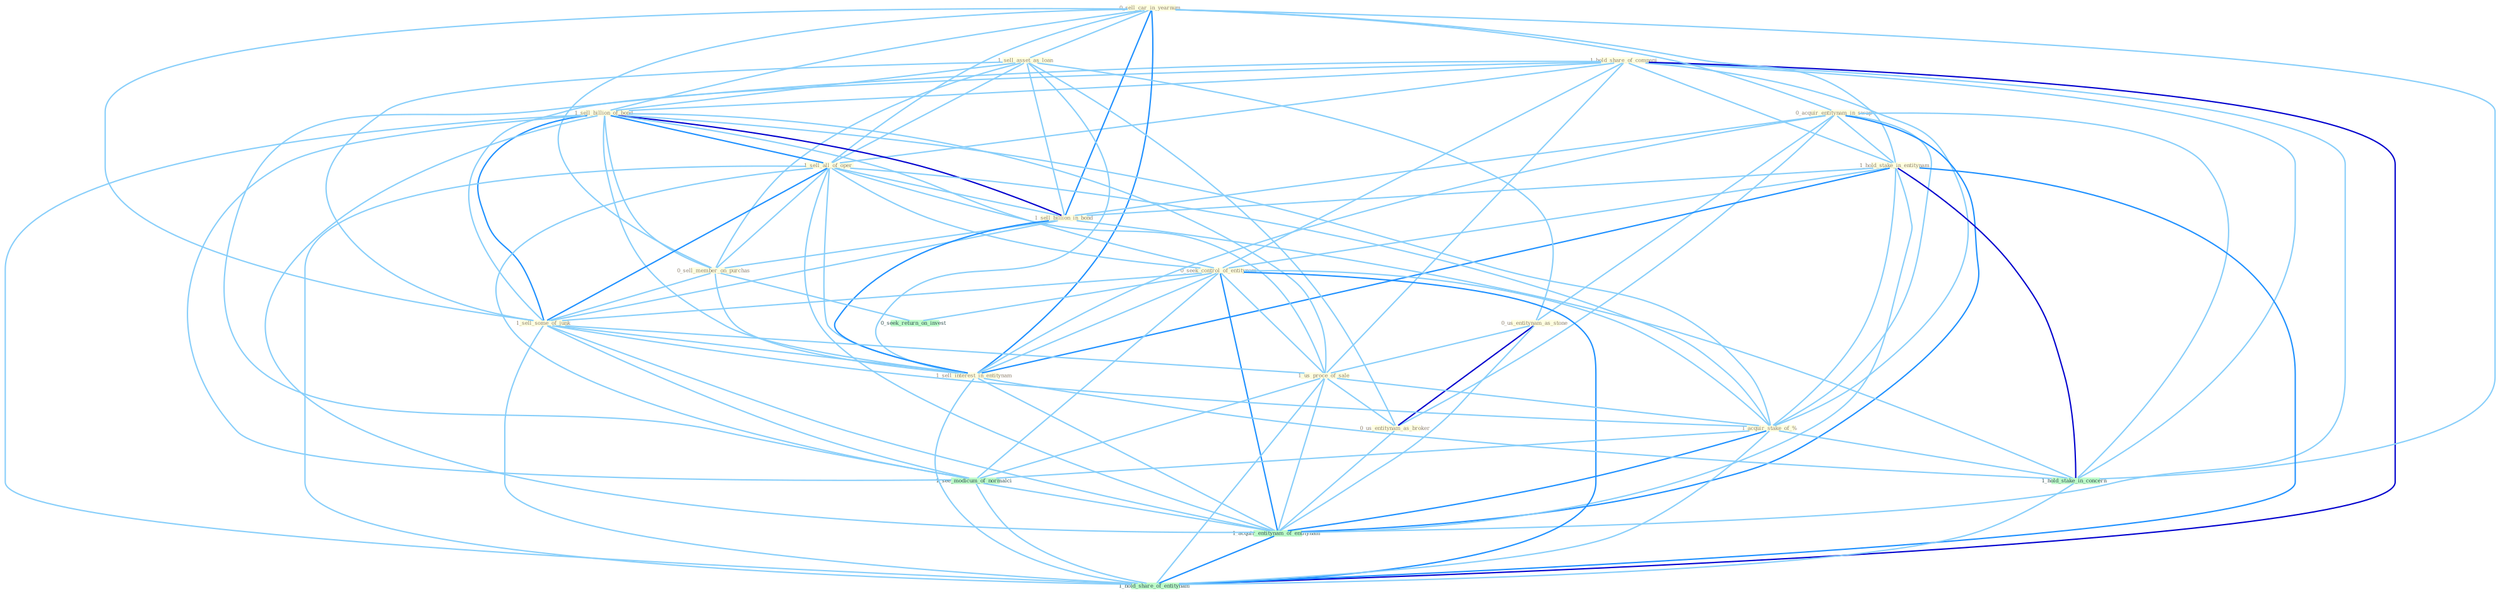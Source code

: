 Graph G{ 
    node
    [shape=polygon,style=filled,width=.5,height=.06,color="#BDFCC9",fixedsize=true,fontsize=4,
    fontcolor="#2f4f4f"];
    {node
    [color="#ffffe0", fontcolor="#8b7d6b"] "1_hold_share_of_compani " "0_sell_car_in_yearnum " "0_acquir_entitynam_in_swap " "1_hold_stake_in_entitynam " "1_sell_asset_as_loan " "1_sell_billion_of_bond " "1_sell_all_of_oper " "0_us_entitynam_as_stone " "1_sell_billion_in_bond " "0_sell_member_on_purchas " "0_seek_control_of_entitynam " "1_sell_some_of_junk " "1_us_proce_of_sale " "0_us_entitynam_as_broker " "1_acquir_stake_of_% " "1_sell_interest_in_entitynam "}
{node [color="#fff0f5", fontcolor="#b22222"]}
edge [color="#B0E2FF"];

	"1_hold_share_of_compani " -- "1_hold_stake_in_entitynam " [w="1", color="#87cefa" ];
	"1_hold_share_of_compani " -- "1_sell_billion_of_bond " [w="1", color="#87cefa" ];
	"1_hold_share_of_compani " -- "1_sell_all_of_oper " [w="1", color="#87cefa" ];
	"1_hold_share_of_compani " -- "0_seek_control_of_entitynam " [w="1", color="#87cefa" ];
	"1_hold_share_of_compani " -- "1_sell_some_of_junk " [w="1", color="#87cefa" ];
	"1_hold_share_of_compani " -- "1_us_proce_of_sale " [w="1", color="#87cefa" ];
	"1_hold_share_of_compani " -- "1_acquir_stake_of_% " [w="1", color="#87cefa" ];
	"1_hold_share_of_compani " -- "1_hold_stake_in_concern " [w="1", color="#87cefa" ];
	"1_hold_share_of_compani " -- "1_see_modicum_of_normalci " [w="1", color="#87cefa" ];
	"1_hold_share_of_compani " -- "1_acquir_entitynam_of_entitynam " [w="1", color="#87cefa" ];
	"1_hold_share_of_compani " -- "1_hold_share_of_entitynam " [w="3", color="#0000cd" , len=0.6];
	"0_sell_car_in_yearnum " -- "0_acquir_entitynam_in_swap " [w="1", color="#87cefa" ];
	"0_sell_car_in_yearnum " -- "1_hold_stake_in_entitynam " [w="1", color="#87cefa" ];
	"0_sell_car_in_yearnum " -- "1_sell_asset_as_loan " [w="1", color="#87cefa" ];
	"0_sell_car_in_yearnum " -- "1_sell_billion_of_bond " [w="1", color="#87cefa" ];
	"0_sell_car_in_yearnum " -- "1_sell_all_of_oper " [w="1", color="#87cefa" ];
	"0_sell_car_in_yearnum " -- "1_sell_billion_in_bond " [w="2", color="#1e90ff" , len=0.8];
	"0_sell_car_in_yearnum " -- "0_sell_member_on_purchas " [w="1", color="#87cefa" ];
	"0_sell_car_in_yearnum " -- "1_sell_some_of_junk " [w="1", color="#87cefa" ];
	"0_sell_car_in_yearnum " -- "1_sell_interest_in_entitynam " [w="2", color="#1e90ff" , len=0.8];
	"0_sell_car_in_yearnum " -- "1_hold_stake_in_concern " [w="1", color="#87cefa" ];
	"0_acquir_entitynam_in_swap " -- "1_hold_stake_in_entitynam " [w="1", color="#87cefa" ];
	"0_acquir_entitynam_in_swap " -- "0_us_entitynam_as_stone " [w="1", color="#87cefa" ];
	"0_acquir_entitynam_in_swap " -- "1_sell_billion_in_bond " [w="1", color="#87cefa" ];
	"0_acquir_entitynam_in_swap " -- "0_us_entitynam_as_broker " [w="1", color="#87cefa" ];
	"0_acquir_entitynam_in_swap " -- "1_acquir_stake_of_% " [w="1", color="#87cefa" ];
	"0_acquir_entitynam_in_swap " -- "1_sell_interest_in_entitynam " [w="1", color="#87cefa" ];
	"0_acquir_entitynam_in_swap " -- "1_hold_stake_in_concern " [w="1", color="#87cefa" ];
	"0_acquir_entitynam_in_swap " -- "1_acquir_entitynam_of_entitynam " [w="2", color="#1e90ff" , len=0.8];
	"1_hold_stake_in_entitynam " -- "1_sell_billion_in_bond " [w="1", color="#87cefa" ];
	"1_hold_stake_in_entitynam " -- "0_seek_control_of_entitynam " [w="1", color="#87cefa" ];
	"1_hold_stake_in_entitynam " -- "1_acquir_stake_of_% " [w="1", color="#87cefa" ];
	"1_hold_stake_in_entitynam " -- "1_sell_interest_in_entitynam " [w="2", color="#1e90ff" , len=0.8];
	"1_hold_stake_in_entitynam " -- "1_hold_stake_in_concern " [w="3", color="#0000cd" , len=0.6];
	"1_hold_stake_in_entitynam " -- "1_acquir_entitynam_of_entitynam " [w="1", color="#87cefa" ];
	"1_hold_stake_in_entitynam " -- "1_hold_share_of_entitynam " [w="2", color="#1e90ff" , len=0.8];
	"1_sell_asset_as_loan " -- "1_sell_billion_of_bond " [w="1", color="#87cefa" ];
	"1_sell_asset_as_loan " -- "1_sell_all_of_oper " [w="1", color="#87cefa" ];
	"1_sell_asset_as_loan " -- "0_us_entitynam_as_stone " [w="1", color="#87cefa" ];
	"1_sell_asset_as_loan " -- "1_sell_billion_in_bond " [w="1", color="#87cefa" ];
	"1_sell_asset_as_loan " -- "0_sell_member_on_purchas " [w="1", color="#87cefa" ];
	"1_sell_asset_as_loan " -- "1_sell_some_of_junk " [w="1", color="#87cefa" ];
	"1_sell_asset_as_loan " -- "0_us_entitynam_as_broker " [w="1", color="#87cefa" ];
	"1_sell_asset_as_loan " -- "1_sell_interest_in_entitynam " [w="1", color="#87cefa" ];
	"1_sell_billion_of_bond " -- "1_sell_all_of_oper " [w="2", color="#1e90ff" , len=0.8];
	"1_sell_billion_of_bond " -- "1_sell_billion_in_bond " [w="3", color="#0000cd" , len=0.6];
	"1_sell_billion_of_bond " -- "0_sell_member_on_purchas " [w="1", color="#87cefa" ];
	"1_sell_billion_of_bond " -- "0_seek_control_of_entitynam " [w="1", color="#87cefa" ];
	"1_sell_billion_of_bond " -- "1_sell_some_of_junk " [w="2", color="#1e90ff" , len=0.8];
	"1_sell_billion_of_bond " -- "1_us_proce_of_sale " [w="1", color="#87cefa" ];
	"1_sell_billion_of_bond " -- "1_acquir_stake_of_% " [w="1", color="#87cefa" ];
	"1_sell_billion_of_bond " -- "1_sell_interest_in_entitynam " [w="1", color="#87cefa" ];
	"1_sell_billion_of_bond " -- "1_see_modicum_of_normalci " [w="1", color="#87cefa" ];
	"1_sell_billion_of_bond " -- "1_acquir_entitynam_of_entitynam " [w="1", color="#87cefa" ];
	"1_sell_billion_of_bond " -- "1_hold_share_of_entitynam " [w="1", color="#87cefa" ];
	"1_sell_all_of_oper " -- "1_sell_billion_in_bond " [w="1", color="#87cefa" ];
	"1_sell_all_of_oper " -- "0_sell_member_on_purchas " [w="1", color="#87cefa" ];
	"1_sell_all_of_oper " -- "0_seek_control_of_entitynam " [w="1", color="#87cefa" ];
	"1_sell_all_of_oper " -- "1_sell_some_of_junk " [w="2", color="#1e90ff" , len=0.8];
	"1_sell_all_of_oper " -- "1_us_proce_of_sale " [w="1", color="#87cefa" ];
	"1_sell_all_of_oper " -- "1_acquir_stake_of_% " [w="1", color="#87cefa" ];
	"1_sell_all_of_oper " -- "1_sell_interest_in_entitynam " [w="1", color="#87cefa" ];
	"1_sell_all_of_oper " -- "1_see_modicum_of_normalci " [w="1", color="#87cefa" ];
	"1_sell_all_of_oper " -- "1_acquir_entitynam_of_entitynam " [w="1", color="#87cefa" ];
	"1_sell_all_of_oper " -- "1_hold_share_of_entitynam " [w="1", color="#87cefa" ];
	"0_us_entitynam_as_stone " -- "1_us_proce_of_sale " [w="1", color="#87cefa" ];
	"0_us_entitynam_as_stone " -- "0_us_entitynam_as_broker " [w="3", color="#0000cd" , len=0.6];
	"0_us_entitynam_as_stone " -- "1_acquir_entitynam_of_entitynam " [w="1", color="#87cefa" ];
	"1_sell_billion_in_bond " -- "0_sell_member_on_purchas " [w="1", color="#87cefa" ];
	"1_sell_billion_in_bond " -- "1_sell_some_of_junk " [w="1", color="#87cefa" ];
	"1_sell_billion_in_bond " -- "1_sell_interest_in_entitynam " [w="2", color="#1e90ff" , len=0.8];
	"1_sell_billion_in_bond " -- "1_hold_stake_in_concern " [w="1", color="#87cefa" ];
	"0_sell_member_on_purchas " -- "1_sell_some_of_junk " [w="1", color="#87cefa" ];
	"0_sell_member_on_purchas " -- "1_sell_interest_in_entitynam " [w="1", color="#87cefa" ];
	"0_sell_member_on_purchas " -- "0_seek_return_on_invest " [w="1", color="#87cefa" ];
	"0_seek_control_of_entitynam " -- "1_sell_some_of_junk " [w="1", color="#87cefa" ];
	"0_seek_control_of_entitynam " -- "1_us_proce_of_sale " [w="1", color="#87cefa" ];
	"0_seek_control_of_entitynam " -- "1_acquir_stake_of_% " [w="1", color="#87cefa" ];
	"0_seek_control_of_entitynam " -- "1_sell_interest_in_entitynam " [w="1", color="#87cefa" ];
	"0_seek_control_of_entitynam " -- "0_seek_return_on_invest " [w="1", color="#87cefa" ];
	"0_seek_control_of_entitynam " -- "1_see_modicum_of_normalci " [w="1", color="#87cefa" ];
	"0_seek_control_of_entitynam " -- "1_acquir_entitynam_of_entitynam " [w="2", color="#1e90ff" , len=0.8];
	"0_seek_control_of_entitynam " -- "1_hold_share_of_entitynam " [w="2", color="#1e90ff" , len=0.8];
	"1_sell_some_of_junk " -- "1_us_proce_of_sale " [w="1", color="#87cefa" ];
	"1_sell_some_of_junk " -- "1_acquir_stake_of_% " [w="1", color="#87cefa" ];
	"1_sell_some_of_junk " -- "1_sell_interest_in_entitynam " [w="1", color="#87cefa" ];
	"1_sell_some_of_junk " -- "1_see_modicum_of_normalci " [w="1", color="#87cefa" ];
	"1_sell_some_of_junk " -- "1_acquir_entitynam_of_entitynam " [w="1", color="#87cefa" ];
	"1_sell_some_of_junk " -- "1_hold_share_of_entitynam " [w="1", color="#87cefa" ];
	"1_us_proce_of_sale " -- "0_us_entitynam_as_broker " [w="1", color="#87cefa" ];
	"1_us_proce_of_sale " -- "1_acquir_stake_of_% " [w="1", color="#87cefa" ];
	"1_us_proce_of_sale " -- "1_see_modicum_of_normalci " [w="1", color="#87cefa" ];
	"1_us_proce_of_sale " -- "1_acquir_entitynam_of_entitynam " [w="1", color="#87cefa" ];
	"1_us_proce_of_sale " -- "1_hold_share_of_entitynam " [w="1", color="#87cefa" ];
	"0_us_entitynam_as_broker " -- "1_acquir_entitynam_of_entitynam " [w="1", color="#87cefa" ];
	"1_acquir_stake_of_% " -- "1_hold_stake_in_concern " [w="1", color="#87cefa" ];
	"1_acquir_stake_of_% " -- "1_see_modicum_of_normalci " [w="1", color="#87cefa" ];
	"1_acquir_stake_of_% " -- "1_acquir_entitynam_of_entitynam " [w="2", color="#1e90ff" , len=0.8];
	"1_acquir_stake_of_% " -- "1_hold_share_of_entitynam " [w="1", color="#87cefa" ];
	"1_sell_interest_in_entitynam " -- "1_hold_stake_in_concern " [w="1", color="#87cefa" ];
	"1_sell_interest_in_entitynam " -- "1_acquir_entitynam_of_entitynam " [w="1", color="#87cefa" ];
	"1_sell_interest_in_entitynam " -- "1_hold_share_of_entitynam " [w="1", color="#87cefa" ];
	"1_hold_stake_in_concern " -- "1_hold_share_of_entitynam " [w="1", color="#87cefa" ];
	"1_see_modicum_of_normalci " -- "1_acquir_entitynam_of_entitynam " [w="1", color="#87cefa" ];
	"1_see_modicum_of_normalci " -- "1_hold_share_of_entitynam " [w="1", color="#87cefa" ];
	"1_acquir_entitynam_of_entitynam " -- "1_hold_share_of_entitynam " [w="2", color="#1e90ff" , len=0.8];
}
